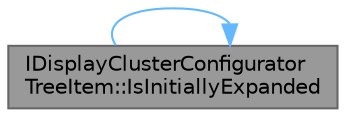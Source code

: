 digraph "IDisplayClusterConfiguratorTreeItem::IsInitiallyExpanded"
{
 // INTERACTIVE_SVG=YES
 // LATEX_PDF_SIZE
  bgcolor="transparent";
  edge [fontname=Helvetica,fontsize=10,labelfontname=Helvetica,labelfontsize=10];
  node [fontname=Helvetica,fontsize=10,shape=box,height=0.2,width=0.4];
  rankdir="LR";
  Node1 [id="Node000001",label="IDisplayClusterConfigurator\lTreeItem::IsInitiallyExpanded",height=0.2,width=0.4,color="gray40", fillcolor="grey60", style="filled", fontcolor="black",tooltip="Get whether this item begins expanded or not."];
  Node1 -> Node1 [id="edge1_Node000001_Node000001",color="steelblue1",style="solid",tooltip=" "];
}
